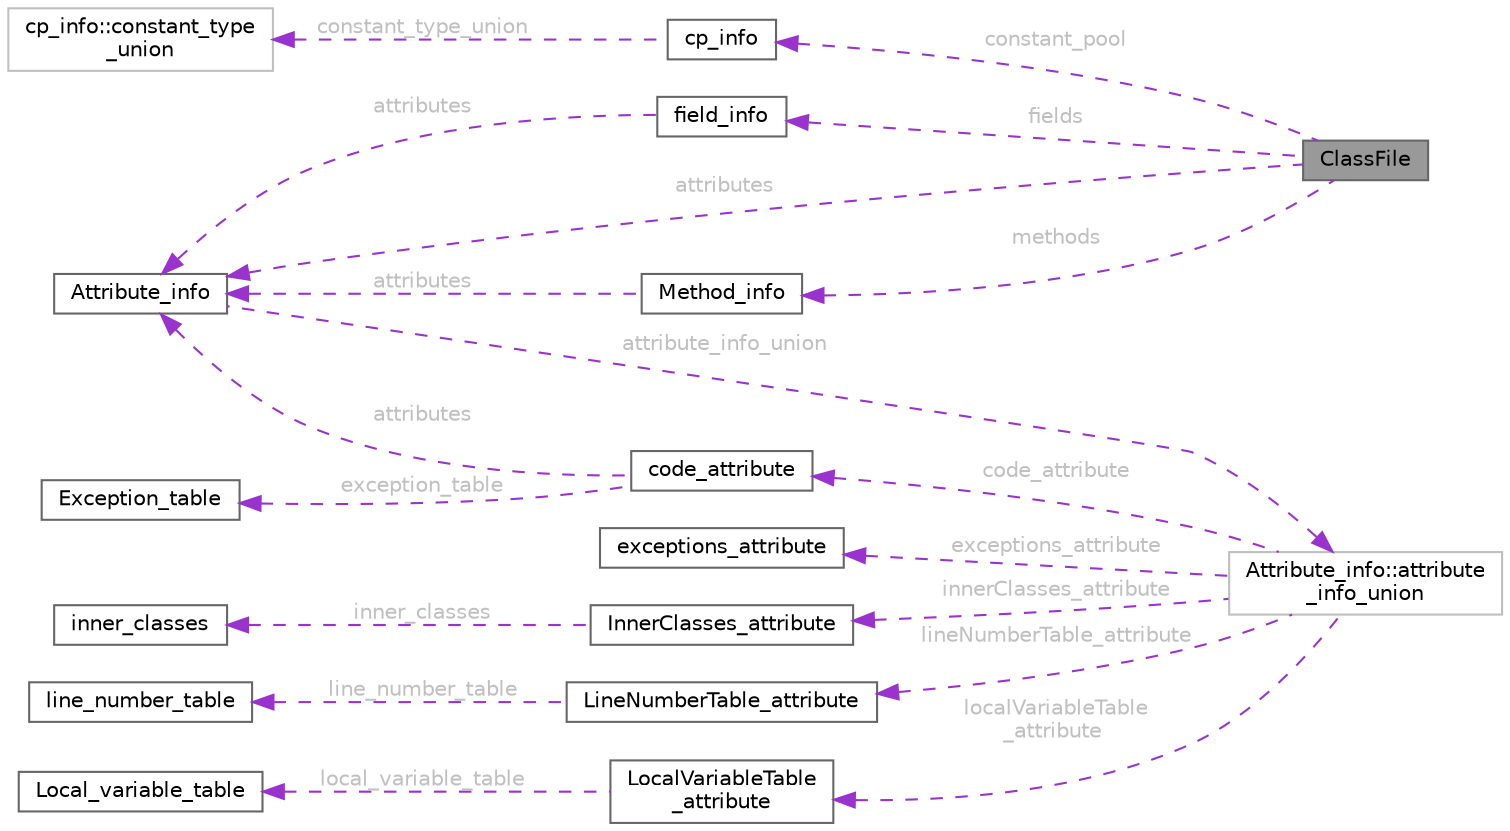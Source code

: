 digraph "ClassFile"
{
 // LATEX_PDF_SIZE
  bgcolor="transparent";
  edge [fontname=Helvetica,fontsize=10,labelfontname=Helvetica,labelfontsize=10];
  node [fontname=Helvetica,fontsize=10,shape=box,height=0.2,width=0.4];
  rankdir="LR";
  Node1 [id="Node000001",label="ClassFile",height=0.2,width=0.4,color="gray40", fillcolor="grey60", style="filled", fontcolor="black",tooltip="Struct para a definição da ClassFile."];
  Node2 -> Node1 [id="edge1_Node000001_Node000002",dir="back",color="darkorchid3",style="dashed",tooltip=" ",label=" constant_pool",fontcolor="grey" ];
  Node2 [id="Node000002",label="cp_info",height=0.2,width=0.4,color="gray40", fillcolor="white", style="filled",URL="$structcp__info.html",tooltip="Struct para a definição do cp_info."];
  Node3 -> Node2 [id="edge2_Node000002_Node000003",dir="back",color="darkorchid3",style="dashed",tooltip=" ",label=" constant_type_union",fontcolor="grey" ];
  Node3 [id="Node000003",label="cp_info::constant_type\l_union",height=0.2,width=0.4,color="grey75", fillcolor="white", style="filled",URL="$unioncp__info_1_1constant__type__union.html",tooltip=" "];
  Node4 -> Node1 [id="edge3_Node000001_Node000004",dir="back",color="darkorchid3",style="dashed",tooltip=" ",label=" fields",fontcolor="grey" ];
  Node4 [id="Node000004",label="field_info",height=0.2,width=0.4,color="gray40", fillcolor="white", style="filled",URL="$structfield__info.html",tooltip="Struct para a definição do Field Info."];
  Node5 -> Node4 [id="edge4_Node000004_Node000005",dir="back",color="darkorchid3",style="dashed",tooltip=" ",label=" attributes",fontcolor="grey" ];
  Node5 [id="Node000005",label="Attribute_info",height=0.2,width=0.4,color="gray40", fillcolor="white", style="filled",URL="$structAttribute__info.html",tooltip="Struct para a definição do attribute info."];
  Node6 -> Node5 [id="edge5_Node000005_Node000006",dir="back",color="darkorchid3",style="dashed",tooltip=" ",label=" attribute_info_union",fontcolor="grey" ];
  Node6 [id="Node000006",label="Attribute_info::attribute\l_info_union",height=0.2,width=0.4,color="grey75", fillcolor="white", style="filled",URL="$unionAttribute__info_1_1attribute__info__union.html",tooltip=" "];
  Node7 -> Node6 [id="edge6_Node000006_Node000007",dir="back",color="darkorchid3",style="dashed",tooltip=" ",label=" code_attribute",fontcolor="grey" ];
  Node7 [id="Node000007",label="code_attribute",height=0.2,width=0.4,color="gray40", fillcolor="white", style="filled",URL="$structcode__attribute.html",tooltip="Struct para a definição do code attribute."];
  Node8 -> Node7 [id="edge7_Node000007_Node000008",dir="back",color="darkorchid3",style="dashed",tooltip=" ",label=" exception_table",fontcolor="grey" ];
  Node8 [id="Node000008",label="Exception_table",height=0.2,width=0.4,color="gray40", fillcolor="white", style="filled",URL="$structException__table.html",tooltip="Struct para a definição da exception table."];
  Node5 -> Node7 [id="edge8_Node000007_Node000005",dir="back",color="darkorchid3",style="dashed",tooltip=" ",label=" attributes",fontcolor="grey" ];
  Node9 -> Node6 [id="edge9_Node000006_Node000009",dir="back",color="darkorchid3",style="dashed",tooltip=" ",label=" exceptions_attribute",fontcolor="grey" ];
  Node9 [id="Node000009",label="exceptions_attribute",height=0.2,width=0.4,color="gray40", fillcolor="white", style="filled",URL="$structexceptions__attribute.html",tooltip="Struct para a definição dos exceptions attribute."];
  Node10 -> Node6 [id="edge10_Node000006_Node000010",dir="back",color="darkorchid3",style="dashed",tooltip=" ",label=" innerClasses_attribute",fontcolor="grey" ];
  Node10 [id="Node000010",label="InnerClasses_attribute",height=0.2,width=0.4,color="gray40", fillcolor="white", style="filled",URL="$structInnerClasses__attribute.html",tooltip="Struct para a definição das inner classes attribute."];
  Node11 -> Node10 [id="edge11_Node000010_Node000011",dir="back",color="darkorchid3",style="dashed",tooltip=" ",label=" inner_classes",fontcolor="grey" ];
  Node11 [id="Node000011",label="inner_classes",height=0.2,width=0.4,color="gray40", fillcolor="white", style="filled",URL="$structinner__classes.html",tooltip="Struct para a definição das inner classes."];
  Node12 -> Node6 [id="edge12_Node000006_Node000012",dir="back",color="darkorchid3",style="dashed",tooltip=" ",label=" lineNumberTable_attribute",fontcolor="grey" ];
  Node12 [id="Node000012",label="LineNumberTable_attribute",height=0.2,width=0.4,color="gray40", fillcolor="white", style="filled",URL="$structLineNumberTable__attribute.html",tooltip="Struct para a definição da line number table attribute."];
  Node13 -> Node12 [id="edge13_Node000012_Node000013",dir="back",color="darkorchid3",style="dashed",tooltip=" ",label=" line_number_table",fontcolor="grey" ];
  Node13 [id="Node000013",label="line_number_table",height=0.2,width=0.4,color="gray40", fillcolor="white", style="filled",URL="$structline__number__table.html",tooltip="Struct para a definição da line number table."];
  Node14 -> Node6 [id="edge14_Node000006_Node000014",dir="back",color="darkorchid3",style="dashed",tooltip=" ",label=" localVariableTable\l_attribute",fontcolor="grey" ];
  Node14 [id="Node000014",label="LocalVariableTable\l_attribute",height=0.2,width=0.4,color="gray40", fillcolor="white", style="filled",URL="$structLocalVariableTable__attribute.html",tooltip="Struct para a definição da local variable table attribute."];
  Node15 -> Node14 [id="edge15_Node000014_Node000015",dir="back",color="darkorchid3",style="dashed",tooltip=" ",label=" local_variable_table",fontcolor="grey" ];
  Node15 [id="Node000015",label="Local_variable_table",height=0.2,width=0.4,color="gray40", fillcolor="white", style="filled",URL="$structLocal__variable__table.html",tooltip="Struct para a definição da local variable table."];
  Node16 -> Node1 [id="edge16_Node000001_Node000016",dir="back",color="darkorchid3",style="dashed",tooltip=" ",label=" methods",fontcolor="grey" ];
  Node16 [id="Node000016",label="Method_info",height=0.2,width=0.4,color="gray40", fillcolor="white", style="filled",URL="$structMethod__info.html",tooltip="Struct para a definição do Method Info."];
  Node5 -> Node16 [id="edge17_Node000016_Node000005",dir="back",color="darkorchid3",style="dashed",tooltip=" ",label=" attributes",fontcolor="grey" ];
  Node5 -> Node1 [id="edge18_Node000001_Node000005",dir="back",color="darkorchid3",style="dashed",tooltip=" ",label=" attributes",fontcolor="grey" ];
}
